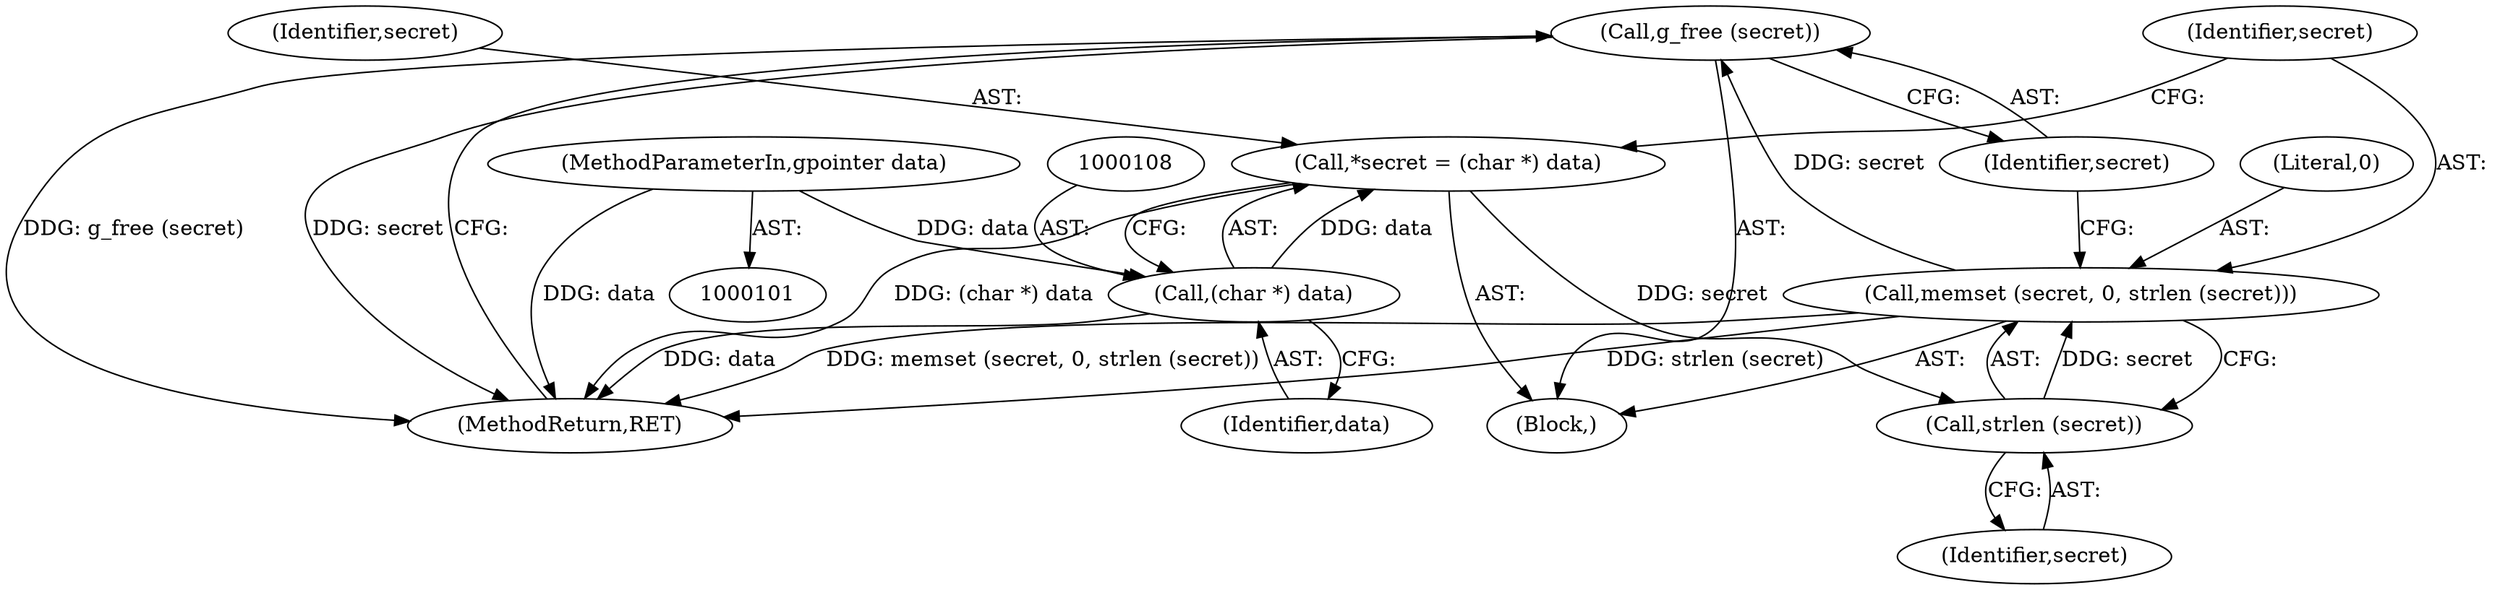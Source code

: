 digraph "0_NetworkManager_78ce088843d59d4494965bfc40b30a2e63d065f6@API" {
"1000115" [label="(Call,g_free (secret))"];
"1000110" [label="(Call,memset (secret, 0, strlen (secret)))"];
"1000113" [label="(Call,strlen (secret))"];
"1000105" [label="(Call,*secret = (char *) data)"];
"1000107" [label="(Call,(char *) data)"];
"1000102" [label="(MethodParameterIn,gpointer data)"];
"1000102" [label="(MethodParameterIn,gpointer data)"];
"1000113" [label="(Call,strlen (secret))"];
"1000116" [label="(Identifier,secret)"];
"1000109" [label="(Identifier,data)"];
"1000117" [label="(MethodReturn,RET)"];
"1000115" [label="(Call,g_free (secret))"];
"1000107" [label="(Call,(char *) data)"];
"1000114" [label="(Identifier,secret)"];
"1000103" [label="(Block,)"];
"1000106" [label="(Identifier,secret)"];
"1000112" [label="(Literal,0)"];
"1000111" [label="(Identifier,secret)"];
"1000110" [label="(Call,memset (secret, 0, strlen (secret)))"];
"1000105" [label="(Call,*secret = (char *) data)"];
"1000115" -> "1000103"  [label="AST: "];
"1000115" -> "1000116"  [label="CFG: "];
"1000116" -> "1000115"  [label="AST: "];
"1000117" -> "1000115"  [label="CFG: "];
"1000115" -> "1000117"  [label="DDG: g_free (secret)"];
"1000115" -> "1000117"  [label="DDG: secret"];
"1000110" -> "1000115"  [label="DDG: secret"];
"1000110" -> "1000103"  [label="AST: "];
"1000110" -> "1000113"  [label="CFG: "];
"1000111" -> "1000110"  [label="AST: "];
"1000112" -> "1000110"  [label="AST: "];
"1000113" -> "1000110"  [label="AST: "];
"1000116" -> "1000110"  [label="CFG: "];
"1000110" -> "1000117"  [label="DDG: strlen (secret)"];
"1000110" -> "1000117"  [label="DDG: memset (secret, 0, strlen (secret))"];
"1000113" -> "1000110"  [label="DDG: secret"];
"1000113" -> "1000114"  [label="CFG: "];
"1000114" -> "1000113"  [label="AST: "];
"1000105" -> "1000113"  [label="DDG: secret"];
"1000105" -> "1000103"  [label="AST: "];
"1000105" -> "1000107"  [label="CFG: "];
"1000106" -> "1000105"  [label="AST: "];
"1000107" -> "1000105"  [label="AST: "];
"1000111" -> "1000105"  [label="CFG: "];
"1000105" -> "1000117"  [label="DDG: (char *) data"];
"1000107" -> "1000105"  [label="DDG: data"];
"1000107" -> "1000109"  [label="CFG: "];
"1000108" -> "1000107"  [label="AST: "];
"1000109" -> "1000107"  [label="AST: "];
"1000107" -> "1000117"  [label="DDG: data"];
"1000102" -> "1000107"  [label="DDG: data"];
"1000102" -> "1000101"  [label="AST: "];
"1000102" -> "1000117"  [label="DDG: data"];
}
